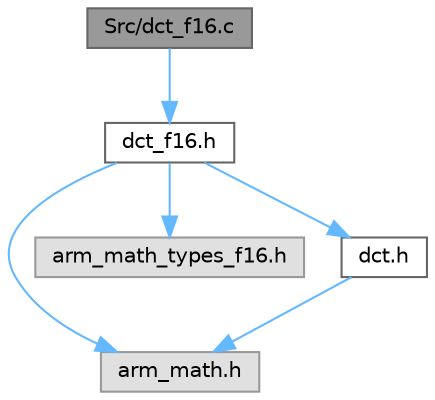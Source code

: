 digraph "Src/dct_f16.c"
{
 // LATEX_PDF_SIZE
  bgcolor="transparent";
  edge [fontname=Helvetica,fontsize=10,labelfontname=Helvetica,labelfontsize=10];
  node [fontname=Helvetica,fontsize=10,shape=box,height=0.2,width=0.4];
  Node1 [id="Node000001",label="Src/dct_f16.c",height=0.2,width=0.4,color="gray40", fillcolor="grey60", style="filled", fontcolor="black",tooltip="Generation and processing functions of the Discrete Cosine Transform."];
  Node1 -> Node2 [id="edge1_Node000001_Node000002",color="steelblue1",style="solid",tooltip=" "];
  Node2 [id="Node000002",label="dct_f16.h",height=0.2,width=0.4,color="grey40", fillcolor="white", style="filled",URL="$dct__f16_8h.html",tooltip="Header for dct_f16.c module."];
  Node2 -> Node3 [id="edge2_Node000002_Node000003",color="steelblue1",style="solid",tooltip=" "];
  Node3 [id="Node000003",label="arm_math.h",height=0.2,width=0.4,color="grey60", fillcolor="#E0E0E0", style="filled",tooltip=" "];
  Node2 -> Node4 [id="edge3_Node000002_Node000004",color="steelblue1",style="solid",tooltip=" "];
  Node4 [id="Node000004",label="arm_math_types_f16.h",height=0.2,width=0.4,color="grey60", fillcolor="#E0E0E0", style="filled",tooltip=" "];
  Node2 -> Node5 [id="edge4_Node000002_Node000005",color="steelblue1",style="solid",tooltip=" "];
  Node5 [id="Node000005",label="dct.h",height=0.2,width=0.4,color="grey40", fillcolor="white", style="filled",URL="$dct_8h.html",tooltip="Header for dct.c module."];
  Node5 -> Node3 [id="edge5_Node000005_Node000003",color="steelblue1",style="solid",tooltip=" "];
}
